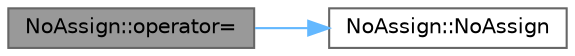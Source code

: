 digraph "NoAssign::operator="
{
 // LATEX_PDF_SIZE
  bgcolor="transparent";
  edge [fontname=Helvetica,fontsize=10,labelfontname=Helvetica,labelfontsize=10];
  node [fontname=Helvetica,fontsize=10,shape=box,height=0.2,width=0.4];
  rankdir="LR";
  Node1 [id="Node000001",label="NoAssign::operator=",height=0.2,width=0.4,color="gray40", fillcolor="grey60", style="filled", fontcolor="black",tooltip="Assignment not allowed"];
  Node1 -> Node2 [id="edge2_Node000001_Node000002",color="steelblue1",style="solid",tooltip=" "];
  Node2 [id="Node000002",label="NoAssign::NoAssign",height=0.2,width=0.4,color="grey40", fillcolor="white", style="filled",URL="$class_no_assign.html#acb5f52ed820065725301a8152ccc2eb3",tooltip=" "];
}
